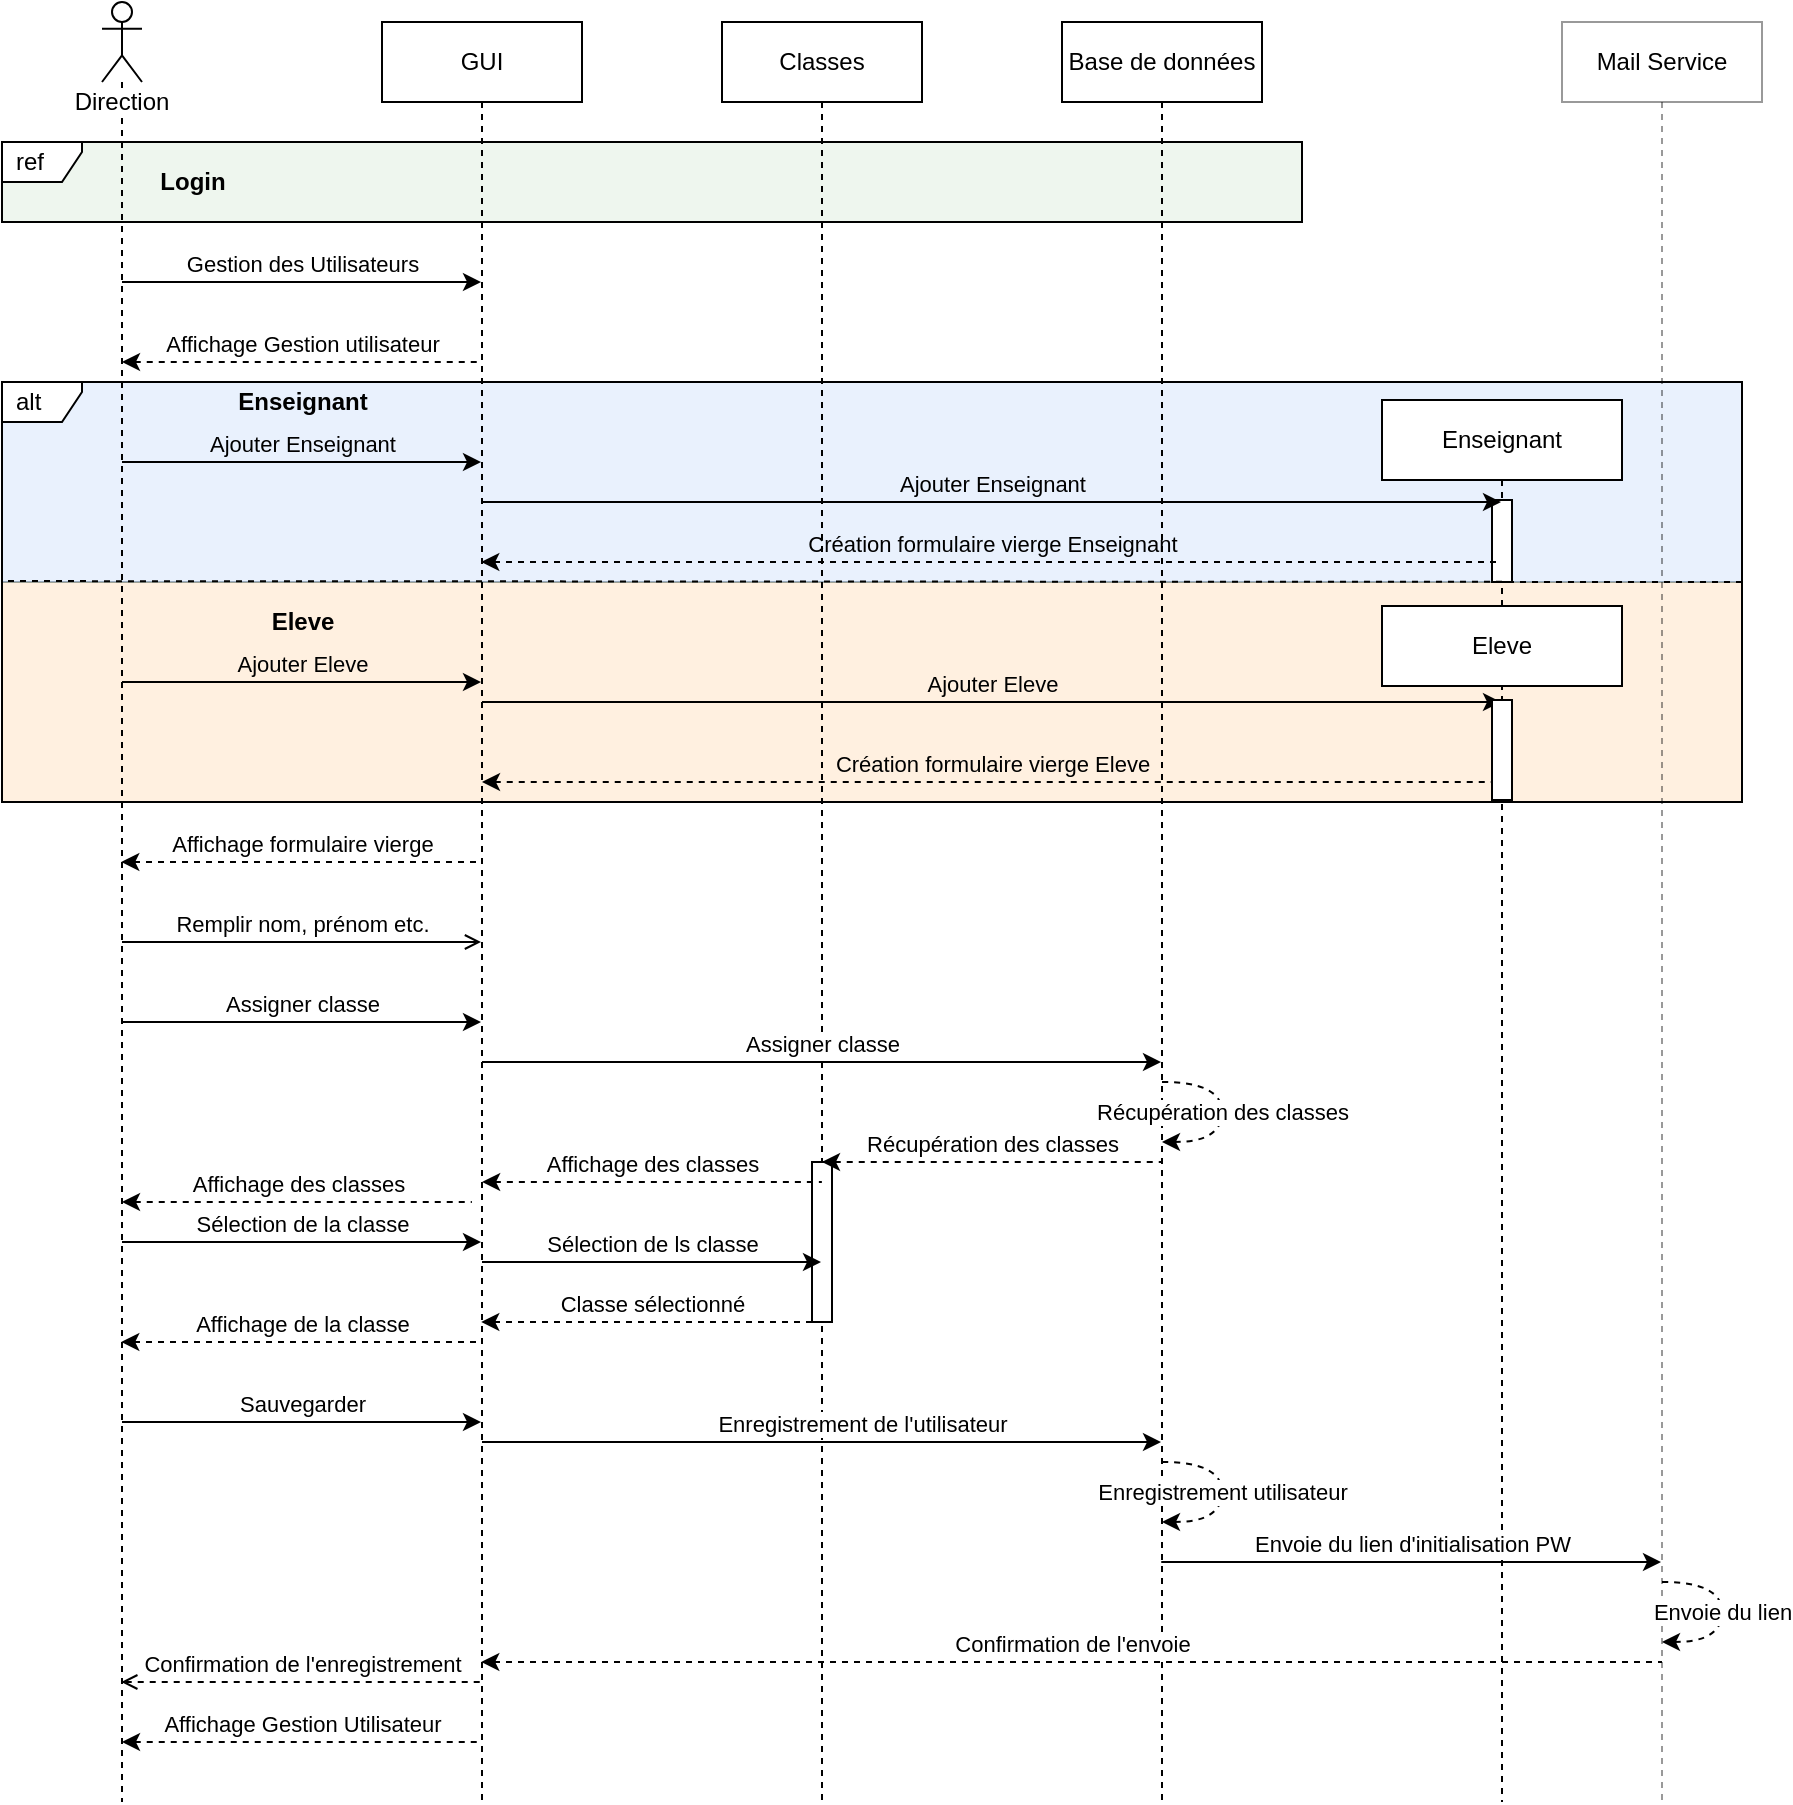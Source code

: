 <mxfile version="19.0.3" type="github">
  <diagram id="vo8UH_zVqahfNAsJbKlJ" name="Page-1">
    <mxGraphModel dx="1782" dy="387" grid="1" gridSize="10" guides="1" tooltips="1" connect="1" arrows="1" fold="1" page="1" pageScale="1" pageWidth="827" pageHeight="1169" math="0" shadow="0">
      <root>
        <mxCell id="0" />
        <mxCell id="1" parent="0" />
        <mxCell id="ZFrfi6K9khdsfjG5ujtt-56" value="" style="rounded=0;whiteSpace=wrap;html=1;labelBackgroundColor=default;fillColor=#ffe6cc;strokeColor=#d79b00;opacity=60;" vertex="1" parent="1">
          <mxGeometry x="-10" y="350" width="870" height="110" as="geometry" />
        </mxCell>
        <mxCell id="ZFrfi6K9khdsfjG5ujtt-54" value="" style="rounded=0;whiteSpace=wrap;html=1;labelBackgroundColor=default;fillColor=#dae8fc;strokeColor=#6c8ebf;opacity=60;" vertex="1" parent="1">
          <mxGeometry x="-10" y="250" width="870" height="100" as="geometry" />
        </mxCell>
        <mxCell id="ZFrfi6K9khdsfjG5ujtt-43" value="alt" style="shape=umlFrame;whiteSpace=wrap;html=1;width=40;height=20;boundedLbl=1;verticalAlign=middle;align=left;spacingLeft=5;labelBackgroundColor=default;fillColor=default;gradientColor=#ffffff;" vertex="1" parent="1">
          <mxGeometry x="-10" y="250" width="870" height="210" as="geometry" />
        </mxCell>
        <mxCell id="ZFrfi6K9khdsfjG5ujtt-9" value="" style="rounded=0;whiteSpace=wrap;html=1;labelBackgroundColor=default;fillColor=#d5e8d4;strokeColor=#82b366;opacity=40;" vertex="1" parent="1">
          <mxGeometry x="-10" y="130" width="650" height="40" as="geometry" />
        </mxCell>
        <mxCell id="ZFrfi6K9khdsfjG5ujtt-7" value="ref" style="shape=umlFrame;whiteSpace=wrap;html=1;width=40;height=20;boundedLbl=1;verticalAlign=middle;align=left;spacingLeft=5;labelBackgroundColor=default;gradientColor=#ffffff;" vertex="1" parent="1">
          <mxGeometry x="-10" y="130" width="650" height="40" as="geometry" />
        </mxCell>
        <mxCell id="ZFrfi6K9khdsfjG5ujtt-1" value="GUI" style="shape=umlLifeline;perimeter=lifelinePerimeter;whiteSpace=wrap;html=1;container=1;collapsible=0;recursiveResize=0;outlineConnect=0;" vertex="1" parent="1">
          <mxGeometry x="180" y="70" width="100" height="890" as="geometry" />
        </mxCell>
        <mxCell id="ZFrfi6K9khdsfjG5ujtt-19" value="Affichage formulaire vierge" style="endArrow=none;html=1;rounded=0;verticalAlign=bottom;dashed=1;startArrow=classic;startFill=1;endFill=0;" edge="1" parent="ZFrfi6K9khdsfjG5ujtt-1">
          <mxGeometry width="50" height="50" relative="1" as="geometry">
            <mxPoint x="-130.37" y="420" as="sourcePoint" />
            <mxPoint x="50" y="420" as="targetPoint" />
          </mxGeometry>
        </mxCell>
        <mxCell id="ZFrfi6K9khdsfjG5ujtt-31" value="Affichage de la classe" style="endArrow=none;html=1;rounded=0;verticalAlign=bottom;dashed=1;startArrow=classic;startFill=1;endFill=0;" edge="1" parent="ZFrfi6K9khdsfjG5ujtt-1">
          <mxGeometry width="50" height="50" relative="1" as="geometry">
            <mxPoint x="-130.37" y="660" as="sourcePoint" />
            <mxPoint x="50" y="660.0" as="targetPoint" />
          </mxGeometry>
        </mxCell>
        <mxCell id="ZFrfi6K9khdsfjG5ujtt-40" value="Confirmation de l&#39;enregistrement" style="endArrow=none;html=1;rounded=0;verticalAlign=bottom;dashed=1;startArrow=open;startFill=0;endFill=0;" edge="1" parent="ZFrfi6K9khdsfjG5ujtt-1">
          <mxGeometry width="50" height="50" relative="1" as="geometry">
            <mxPoint x="-130.37" y="830" as="sourcePoint" />
            <mxPoint x="50" y="830" as="targetPoint" />
          </mxGeometry>
        </mxCell>
        <mxCell id="ZFrfi6K9khdsfjG5ujtt-2" value="Direction" style="shape=umlLifeline;participant=umlActor;perimeter=lifelinePerimeter;whiteSpace=wrap;html=1;container=1;collapsible=0;recursiveResize=0;verticalAlign=top;spacingTop=36;outlineConnect=0;labelBackgroundColor=default;" vertex="1" parent="1">
          <mxGeometry x="40" y="60" width="20" height="900" as="geometry" />
        </mxCell>
        <mxCell id="ZFrfi6K9khdsfjG5ujtt-3" value="Base de données" style="shape=umlLifeline;perimeter=lifelinePerimeter;whiteSpace=wrap;html=1;container=1;collapsible=0;recursiveResize=0;outlineConnect=0;" vertex="1" parent="1">
          <mxGeometry x="520" y="70" width="100" height="890" as="geometry" />
        </mxCell>
        <mxCell id="ZFrfi6K9khdsfjG5ujtt-25" value="Récupération des classes" style="curved=1;endArrow=classic;html=1;rounded=0;dashed=1;" edge="1" parent="ZFrfi6K9khdsfjG5ujtt-3">
          <mxGeometry width="50" height="50" relative="1" as="geometry">
            <mxPoint x="50" y="530" as="sourcePoint" />
            <mxPoint x="50" y="560" as="targetPoint" />
            <Array as="points">
              <mxPoint x="80" y="530" />
              <mxPoint x="80" y="560" />
            </Array>
          </mxGeometry>
        </mxCell>
        <mxCell id="ZFrfi6K9khdsfjG5ujtt-34" value="Enregistrement utilisateur" style="curved=1;endArrow=classic;html=1;rounded=0;dashed=1;" edge="1" parent="ZFrfi6K9khdsfjG5ujtt-3">
          <mxGeometry width="50" height="50" relative="1" as="geometry">
            <mxPoint x="50" y="720.0" as="sourcePoint" />
            <mxPoint x="50" y="750.0" as="targetPoint" />
            <Array as="points">
              <mxPoint x="80" y="720" />
              <mxPoint x="80" y="750" />
            </Array>
          </mxGeometry>
        </mxCell>
        <mxCell id="ZFrfi6K9khdsfjG5ujtt-49" value="Création formulaire vierge Eleve" style="endArrow=none;html=1;rounded=0;verticalAlign=bottom;dashed=1;startArrow=classic;startFill=1;endFill=0;labelBackgroundColor=none;" edge="1" parent="ZFrfi6K9khdsfjG5ujtt-3">
          <mxGeometry width="50" height="50" relative="1" as="geometry">
            <mxPoint x="-290.0" y="380" as="sourcePoint" />
            <mxPoint x="219.87" y="380" as="targetPoint" />
            <Array as="points">
              <mxPoint x="-9.63" y="380" />
            </Array>
          </mxGeometry>
        </mxCell>
        <mxCell id="ZFrfi6K9khdsfjG5ujtt-46" value="Ajouter Eleve" style="endArrow=classic;html=1;rounded=0;verticalAlign=bottom;labelBackgroundColor=none;" edge="1" parent="ZFrfi6K9khdsfjG5ujtt-3">
          <mxGeometry width="50" height="50" relative="1" as="geometry">
            <mxPoint x="-290" y="340" as="sourcePoint" />
            <mxPoint x="219.5" y="340" as="targetPoint" />
          </mxGeometry>
        </mxCell>
        <mxCell id="ZFrfi6K9khdsfjG5ujtt-8" value="&lt;b&gt;Login&lt;/b&gt;" style="text;html=1;align=center;verticalAlign=middle;resizable=0;points=[];autosize=1;strokeColor=none;fillColor=none;" vertex="1" parent="1">
          <mxGeometry x="60" y="140" width="50" height="20" as="geometry" />
        </mxCell>
        <mxCell id="ZFrfi6K9khdsfjG5ujtt-10" value="Gestion des Utilisateurs" style="endArrow=classic;html=1;rounded=0;verticalAlign=bottom;" edge="1" parent="1" target="ZFrfi6K9khdsfjG5ujtt-1">
          <mxGeometry width="50" height="50" relative="1" as="geometry">
            <mxPoint x="50" y="200" as="sourcePoint" />
            <mxPoint x="170" y="200" as="targetPoint" />
          </mxGeometry>
        </mxCell>
        <mxCell id="ZFrfi6K9khdsfjG5ujtt-12" value="Classes" style="shape=umlLifeline;perimeter=lifelinePerimeter;whiteSpace=wrap;html=1;container=1;collapsible=0;recursiveResize=0;outlineConnect=0;" vertex="1" parent="1">
          <mxGeometry x="350" y="70" width="100" height="890" as="geometry" />
        </mxCell>
        <mxCell id="ZFrfi6K9khdsfjG5ujtt-44" value="" style="rounded=0;whiteSpace=wrap;html=1;labelBackgroundColor=default;fillColor=default;gradientColor=#ffffff;" vertex="1" parent="ZFrfi6K9khdsfjG5ujtt-12">
          <mxGeometry x="45" y="570" width="10" height="80" as="geometry" />
        </mxCell>
        <mxCell id="ZFrfi6K9khdsfjG5ujtt-13" value="Affichage Gestion utilisateur" style="endArrow=none;html=1;rounded=0;verticalAlign=bottom;dashed=1;startArrow=classic;startFill=1;endFill=0;" edge="1" parent="1" target="ZFrfi6K9khdsfjG5ujtt-1">
          <mxGeometry width="50" height="50" relative="1" as="geometry">
            <mxPoint x="50" y="240" as="sourcePoint" />
            <mxPoint x="170" y="240" as="targetPoint" />
          </mxGeometry>
        </mxCell>
        <mxCell id="ZFrfi6K9khdsfjG5ujtt-15" value="Ajouter Enseignant" style="endArrow=classic;html=1;rounded=0;verticalAlign=bottom;labelBackgroundColor=none;" edge="1" parent="1">
          <mxGeometry width="50" height="50" relative="1" as="geometry">
            <mxPoint x="50" y="290" as="sourcePoint" />
            <mxPoint x="229.5" y="290" as="targetPoint" />
          </mxGeometry>
        </mxCell>
        <mxCell id="ZFrfi6K9khdsfjG5ujtt-16" value="Enseignant" style="shape=umlLifeline;perimeter=lifelinePerimeter;whiteSpace=wrap;html=1;container=1;collapsible=0;recursiveResize=0;outlineConnect=0;fontColor=default;labelBackgroundColor=none;fillColor=default;" vertex="1" parent="1">
          <mxGeometry x="680" y="259" width="120" height="701" as="geometry" />
        </mxCell>
        <mxCell id="ZFrfi6K9khdsfjG5ujtt-42" value="" style="rounded=0;whiteSpace=wrap;html=1;labelBackgroundColor=default;gradientColor=#ffffff;fillColor=default;" vertex="1" parent="ZFrfi6K9khdsfjG5ujtt-16">
          <mxGeometry x="55" y="50" width="10" height="41" as="geometry" />
        </mxCell>
        <mxCell id="ZFrfi6K9khdsfjG5ujtt-47" value="Eleve" style="rounded=0;whiteSpace=wrap;html=1;labelBackgroundColor=default;fillColor=default;gradientColor=#ffffff;" vertex="1" parent="ZFrfi6K9khdsfjG5ujtt-16">
          <mxGeometry y="103" width="120" height="40" as="geometry" />
        </mxCell>
        <mxCell id="ZFrfi6K9khdsfjG5ujtt-48" value="" style="rounded=0;whiteSpace=wrap;html=1;labelBackgroundColor=default;gradientColor=#ffffff;fillColor=default;" vertex="1" parent="ZFrfi6K9khdsfjG5ujtt-16">
          <mxGeometry x="55" y="150" width="10" height="50" as="geometry" />
        </mxCell>
        <mxCell id="ZFrfi6K9khdsfjG5ujtt-17" value="Ajouter Enseignant" style="endArrow=classic;html=1;rounded=0;verticalAlign=bottom;labelBackgroundColor=none;" edge="1" parent="1">
          <mxGeometry width="50" height="50" relative="1" as="geometry">
            <mxPoint x="230" y="310" as="sourcePoint" />
            <mxPoint x="739.5" y="310" as="targetPoint" />
          </mxGeometry>
        </mxCell>
        <mxCell id="ZFrfi6K9khdsfjG5ujtt-20" value="Remplir nom, prénom etc." style="endArrow=open;html=1;rounded=0;verticalAlign=bottom;endFill=0;" edge="1" parent="1">
          <mxGeometry width="50" height="50" relative="1" as="geometry">
            <mxPoint x="50" y="530" as="sourcePoint" />
            <mxPoint x="229.5" y="530" as="targetPoint" />
          </mxGeometry>
        </mxCell>
        <mxCell id="ZFrfi6K9khdsfjG5ujtt-21" value="Assigner classe" style="endArrow=classic;html=1;rounded=0;verticalAlign=bottom;" edge="1" parent="1">
          <mxGeometry width="50" height="50" relative="1" as="geometry">
            <mxPoint x="50" y="570" as="sourcePoint" />
            <mxPoint x="229.5" y="570" as="targetPoint" />
          </mxGeometry>
        </mxCell>
        <mxCell id="ZFrfi6K9khdsfjG5ujtt-22" value="Assigner classe" style="endArrow=classic;html=1;rounded=0;verticalAlign=bottom;" edge="1" parent="1">
          <mxGeometry width="50" height="50" relative="1" as="geometry">
            <mxPoint x="230" y="590" as="sourcePoint" />
            <mxPoint x="569.5" y="590" as="targetPoint" />
          </mxGeometry>
        </mxCell>
        <mxCell id="ZFrfi6K9khdsfjG5ujtt-26" value="Récupération des classes" style="endArrow=none;html=1;rounded=0;verticalAlign=bottom;dashed=1;startArrow=classic;startFill=1;endFill=0;" edge="1" parent="1">
          <mxGeometry width="50" height="50" relative="1" as="geometry">
            <mxPoint x="400" y="640" as="sourcePoint" />
            <mxPoint x="569.5" y="640" as="targetPoint" />
          </mxGeometry>
        </mxCell>
        <mxCell id="ZFrfi6K9khdsfjG5ujtt-27" value="Affichage des classes" style="endArrow=none;html=1;rounded=0;verticalAlign=bottom;dashed=1;startArrow=classic;startFill=1;endFill=0;" edge="1" parent="1">
          <mxGeometry width="50" height="50" relative="1" as="geometry">
            <mxPoint x="230.06" y="650" as="sourcePoint" />
            <mxPoint x="399.93" y="650" as="targetPoint" />
            <Array as="points">
              <mxPoint x="310.43" y="650" />
            </Array>
          </mxGeometry>
        </mxCell>
        <mxCell id="ZFrfi6K9khdsfjG5ujtt-28" value="Sélection de la classe" style="endArrow=classic;html=1;rounded=0;verticalAlign=bottom;" edge="1" parent="1">
          <mxGeometry width="50" height="50" relative="1" as="geometry">
            <mxPoint x="50" y="680.0" as="sourcePoint" />
            <mxPoint x="229.5" y="680" as="targetPoint" />
          </mxGeometry>
        </mxCell>
        <mxCell id="ZFrfi6K9khdsfjG5ujtt-29" value="Sélection de ls classe" style="endArrow=classic;html=1;rounded=0;verticalAlign=bottom;" edge="1" parent="1">
          <mxGeometry width="50" height="50" relative="1" as="geometry">
            <mxPoint x="230" y="690.0" as="sourcePoint" />
            <mxPoint x="399.5" y="690" as="targetPoint" />
          </mxGeometry>
        </mxCell>
        <mxCell id="ZFrfi6K9khdsfjG5ujtt-30" value="Classe sélectionné" style="endArrow=none;html=1;rounded=0;verticalAlign=bottom;dashed=1;startArrow=classic;startFill=1;endFill=0;" edge="1" parent="1">
          <mxGeometry width="50" height="50" relative="1" as="geometry">
            <mxPoint x="229.63" y="720" as="sourcePoint" />
            <mxPoint x="399.5" y="720" as="targetPoint" />
            <Array as="points">
              <mxPoint x="310" y="720" />
            </Array>
          </mxGeometry>
        </mxCell>
        <mxCell id="ZFrfi6K9khdsfjG5ujtt-32" value="Sauvegarder" style="endArrow=classic;html=1;rounded=0;verticalAlign=bottom;" edge="1" parent="1">
          <mxGeometry width="50" height="50" relative="1" as="geometry">
            <mxPoint x="50" y="770.0" as="sourcePoint" />
            <mxPoint x="229.5" y="770" as="targetPoint" />
          </mxGeometry>
        </mxCell>
        <mxCell id="ZFrfi6K9khdsfjG5ujtt-33" value="Enregistrement de l&#39;utilisateur" style="endArrow=classic;html=1;rounded=0;verticalAlign=bottom;" edge="1" parent="1">
          <mxGeometry x="0.119" width="50" height="50" relative="1" as="geometry">
            <mxPoint x="230" y="780.0" as="sourcePoint" />
            <mxPoint x="569.5" y="780" as="targetPoint" />
            <mxPoint as="offset" />
          </mxGeometry>
        </mxCell>
        <mxCell id="ZFrfi6K9khdsfjG5ujtt-36" value="Mail Service" style="shape=umlLifeline;perimeter=lifelinePerimeter;whiteSpace=wrap;html=1;container=1;collapsible=0;recursiveResize=0;outlineConnect=0;labelBackgroundColor=default;gradientColor=#ffffff;opacity=40;" vertex="1" parent="1">
          <mxGeometry x="770" y="70" width="100" height="890" as="geometry" />
        </mxCell>
        <mxCell id="ZFrfi6K9khdsfjG5ujtt-38" value="Envoie du lien" style="curved=1;endArrow=classic;html=1;rounded=0;dashed=1;" edge="1" parent="ZFrfi6K9khdsfjG5ujtt-36">
          <mxGeometry width="50" height="50" relative="1" as="geometry">
            <mxPoint x="50" y="780.0" as="sourcePoint" />
            <mxPoint x="50" y="810.0" as="targetPoint" />
            <Array as="points">
              <mxPoint x="80" y="780" />
              <mxPoint x="80" y="810" />
            </Array>
          </mxGeometry>
        </mxCell>
        <mxCell id="ZFrfi6K9khdsfjG5ujtt-39" value="Confirmation de l&#39;envoie" style="endArrow=none;html=1;rounded=0;verticalAlign=bottom;dashed=1;startArrow=classic;startFill=1;endFill=0;" edge="1" parent="ZFrfi6K9khdsfjG5ujtt-36">
          <mxGeometry width="50" height="50" relative="1" as="geometry">
            <mxPoint x="-540.37" y="820" as="sourcePoint" />
            <mxPoint x="50" y="820" as="targetPoint" />
          </mxGeometry>
        </mxCell>
        <mxCell id="ZFrfi6K9khdsfjG5ujtt-37" value="Envoie du lien d&#39;initialisation PW" style="endArrow=classic;html=1;rounded=0;verticalAlign=bottom;" edge="1" parent="1">
          <mxGeometry width="50" height="50" relative="1" as="geometry">
            <mxPoint x="569.63" y="840" as="sourcePoint" />
            <mxPoint x="819.5" y="840" as="targetPoint" />
            <Array as="points">
              <mxPoint x="690" y="840" />
            </Array>
          </mxGeometry>
        </mxCell>
        <mxCell id="ZFrfi6K9khdsfjG5ujtt-41" value="Affichage Gestion Utilisateur" style="endArrow=none;html=1;rounded=0;verticalAlign=bottom;dashed=1;startArrow=classic;startFill=1;endFill=0;" edge="1" parent="1">
          <mxGeometry width="50" height="50" relative="1" as="geometry">
            <mxPoint x="50" y="930" as="sourcePoint" />
            <mxPoint x="229.5" y="930" as="targetPoint" />
          </mxGeometry>
        </mxCell>
        <mxCell id="ZFrfi6K9khdsfjG5ujtt-45" value="Ajouter Eleve" style="endArrow=classic;html=1;rounded=0;verticalAlign=bottom;labelBackgroundColor=none;" edge="1" parent="1">
          <mxGeometry width="50" height="50" relative="1" as="geometry">
            <mxPoint x="50.0" y="400" as="sourcePoint" />
            <mxPoint x="229.5" y="400" as="targetPoint" />
          </mxGeometry>
        </mxCell>
        <mxCell id="ZFrfi6K9khdsfjG5ujtt-51" value="" style="endArrow=none;dashed=1;html=1;rounded=0;entryX=0.001;entryY=0.474;entryDx=0;entryDy=0;entryPerimeter=0;" edge="1" parent="1" target="ZFrfi6K9khdsfjG5ujtt-43">
          <mxGeometry width="50" height="50" relative="1" as="geometry">
            <mxPoint x="860" y="350" as="sourcePoint" />
            <mxPoint x="460" y="330" as="targetPoint" />
          </mxGeometry>
        </mxCell>
        <mxCell id="ZFrfi6K9khdsfjG5ujtt-52" value="&lt;b&gt;Enseignant&lt;/b&gt;" style="text;html=1;align=center;verticalAlign=middle;resizable=0;points=[];autosize=1;strokeColor=none;fillColor=none;" vertex="1" parent="1">
          <mxGeometry x="100" y="250" width="80" height="20" as="geometry" />
        </mxCell>
        <mxCell id="ZFrfi6K9khdsfjG5ujtt-53" value="&lt;b&gt;Eleve&lt;/b&gt;" style="text;html=1;align=center;verticalAlign=middle;resizable=0;points=[];autosize=1;strokeColor=none;fillColor=none;" vertex="1" parent="1">
          <mxGeometry x="115" y="360" width="50" height="20" as="geometry" />
        </mxCell>
        <mxCell id="ZFrfi6K9khdsfjG5ujtt-5" value="Création formulaire vierge Enseignant" style="endArrow=none;html=1;rounded=0;verticalAlign=bottom;dashed=1;startArrow=classic;startFill=1;endFill=0;labelBackgroundColor=none;" edge="1" parent="1">
          <mxGeometry width="50" height="50" relative="1" as="geometry">
            <mxPoint x="229.63" y="340" as="sourcePoint" />
            <mxPoint x="739.5" y="340" as="targetPoint" />
            <Array as="points">
              <mxPoint x="510" y="340" />
            </Array>
          </mxGeometry>
        </mxCell>
        <mxCell id="ZFrfi6K9khdsfjG5ujtt-57" value="Affichage des classes" style="endArrow=none;html=1;rounded=0;verticalAlign=bottom;dashed=1;startArrow=classic;startFill=1;endFill=0;" edge="1" parent="1" source="ZFrfi6K9khdsfjG5ujtt-2">
          <mxGeometry width="50" height="50" relative="1" as="geometry">
            <mxPoint x="55.06" y="660.0" as="sourcePoint" />
            <mxPoint x="224.93" y="660.0" as="targetPoint" />
            <Array as="points">
              <mxPoint x="135.43" y="660" />
            </Array>
          </mxGeometry>
        </mxCell>
      </root>
    </mxGraphModel>
  </diagram>
</mxfile>
